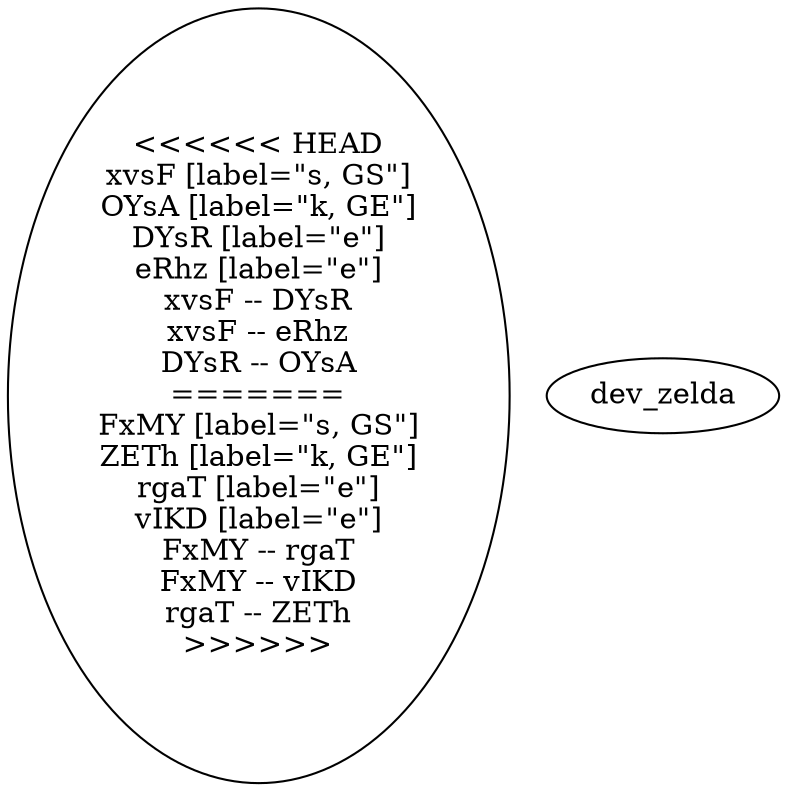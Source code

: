 graph {
<<<<<<< HEAD
xvsF [label="s, GS"]
OYsA [label="k, GE"]
DYsR [label="e"]
eRhz [label="e"]
xvsF -- DYsR
xvsF -- eRhz
DYsR -- OYsA
=======
FxMY [label="s, GS"]
ZETh [label="k, GE"]
rgaT [label="e"]
vIKD [label="e"]
FxMY -- rgaT
FxMY -- vIKD
rgaT -- ZETh
>>>>>>> dev_zelda
}